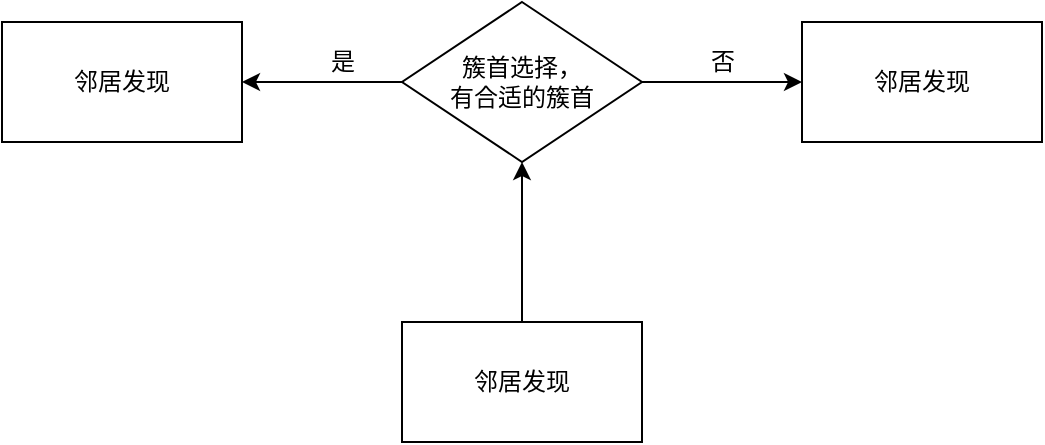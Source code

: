 <mxfile version="20.5.1" type="github">
  <diagram id="qRshpJRFcotMExGMsKns" name="第 1 页">
    <mxGraphModel dx="751" dy="554" grid="1" gridSize="10" guides="1" tooltips="1" connect="1" arrows="1" fold="1" page="1" pageScale="1" pageWidth="827" pageHeight="1169" math="0" shadow="0">
      <root>
        <mxCell id="0" />
        <mxCell id="1" parent="0" />
        <mxCell id="GcWAjgBpagmhk9RtPRgr-4" value="" style="edgeStyle=orthogonalEdgeStyle;rounded=0;orthogonalLoop=1;jettySize=auto;html=1;" edge="1" parent="1" source="GcWAjgBpagmhk9RtPRgr-1" target="GcWAjgBpagmhk9RtPRgr-2">
          <mxGeometry relative="1" as="geometry" />
        </mxCell>
        <mxCell id="GcWAjgBpagmhk9RtPRgr-1" value="邻居发现" style="rounded=0;whiteSpace=wrap;html=1;" vertex="1" parent="1">
          <mxGeometry x="320" y="280" width="120" height="60" as="geometry" />
        </mxCell>
        <mxCell id="GcWAjgBpagmhk9RtPRgr-7" value="" style="edgeStyle=orthogonalEdgeStyle;rounded=0;orthogonalLoop=1;jettySize=auto;html=1;" edge="1" parent="1" source="GcWAjgBpagmhk9RtPRgr-2" target="GcWAjgBpagmhk9RtPRgr-5">
          <mxGeometry relative="1" as="geometry" />
        </mxCell>
        <mxCell id="GcWAjgBpagmhk9RtPRgr-8" value="" style="edgeStyle=orthogonalEdgeStyle;rounded=0;orthogonalLoop=1;jettySize=auto;html=1;" edge="1" parent="1" source="GcWAjgBpagmhk9RtPRgr-2" target="GcWAjgBpagmhk9RtPRgr-6">
          <mxGeometry relative="1" as="geometry" />
        </mxCell>
        <mxCell id="GcWAjgBpagmhk9RtPRgr-2" value="簇首选择，&lt;br&gt;有合适的簇首" style="rhombus;whiteSpace=wrap;html=1;" vertex="1" parent="1">
          <mxGeometry x="320" y="120" width="120" height="80" as="geometry" />
        </mxCell>
        <mxCell id="GcWAjgBpagmhk9RtPRgr-5" value="邻居发现" style="rounded=0;whiteSpace=wrap;html=1;" vertex="1" parent="1">
          <mxGeometry x="120" y="130" width="120" height="60" as="geometry" />
        </mxCell>
        <mxCell id="GcWAjgBpagmhk9RtPRgr-6" value="邻居发现" style="rounded=0;whiteSpace=wrap;html=1;" vertex="1" parent="1">
          <mxGeometry x="520" y="130" width="120" height="60" as="geometry" />
        </mxCell>
        <mxCell id="GcWAjgBpagmhk9RtPRgr-10" value="是" style="text;html=1;resizable=0;autosize=1;align=center;verticalAlign=middle;points=[];fillColor=none;strokeColor=none;rounded=0;" vertex="1" parent="1">
          <mxGeometry x="270" y="135" width="40" height="30" as="geometry" />
        </mxCell>
        <mxCell id="GcWAjgBpagmhk9RtPRgr-11" value="否" style="text;html=1;resizable=0;autosize=1;align=center;verticalAlign=middle;points=[];fillColor=none;strokeColor=none;rounded=0;" vertex="1" parent="1">
          <mxGeometry x="460" y="135" width="40" height="30" as="geometry" />
        </mxCell>
      </root>
    </mxGraphModel>
  </diagram>
</mxfile>
